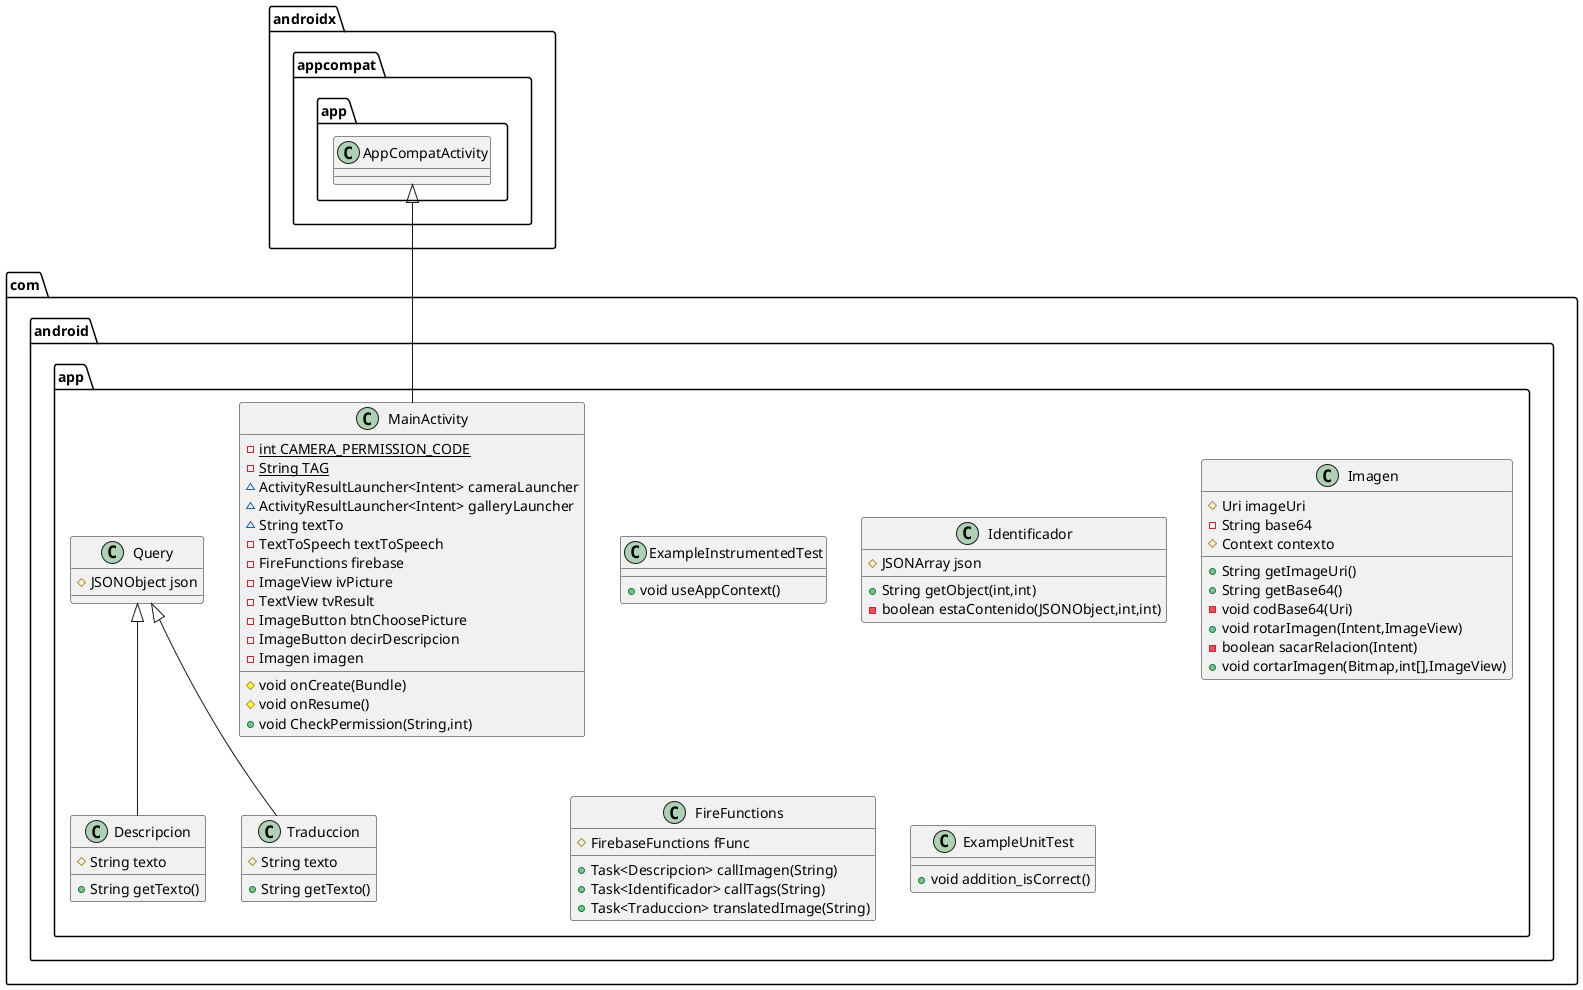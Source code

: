 @startuml
class com.android.app.ExampleInstrumentedTest {
+ void useAppContext()
}
class com.android.app.Identificador {
# JSONArray json
+ String getObject(int,int)
- boolean estaContenido(JSONObject,int,int)
}
class com.android.app.MainActivity {
- {static} int CAMERA_PERMISSION_CODE
- {static} String TAG
~ ActivityResultLauncher<Intent> cameraLauncher
~ ActivityResultLauncher<Intent> galleryLauncher
~ String textTo
- TextToSpeech textToSpeech
- FireFunctions firebase
- ImageView ivPicture
- TextView tvResult
- ImageButton btnChoosePicture
- ImageButton decirDescripcion
- Imagen imagen
# void onCreate(Bundle)
# void onResume()
+ void CheckPermission(String,int)
}
class com.android.app.Descripcion {
# String texto
+ String getTexto()
}
class com.android.app.Query {
# JSONObject json
}
class com.android.app.Imagen {
# Uri imageUri
- String base64
# Context contexto
+ String getImageUri()
+ String getBase64()
- void codBase64(Uri)
+ void rotarImagen(Intent,ImageView)
- boolean sacarRelacion(Intent)
+ void cortarImagen(Bitmap,int[],ImageView)
}
class com.android.app.FireFunctions {
# FirebaseFunctions fFunc
+ Task<Descripcion> callImagen(String)
+ Task<Identificador> callTags(String)
+ Task<Traduccion> translatedImage(String)
}
class com.android.app.ExampleUnitTest {
+ void addition_isCorrect()
}
class com.android.app.Traduccion {
# String texto
+ String getTexto()
}


androidx.appcompat.app.AppCompatActivity <|-- com.android.app.MainActivity
com.android.app.Query <|-- com.android.app.Descripcion
com.android.app.Query <|-- com.android.app.Traduccion
@enduml